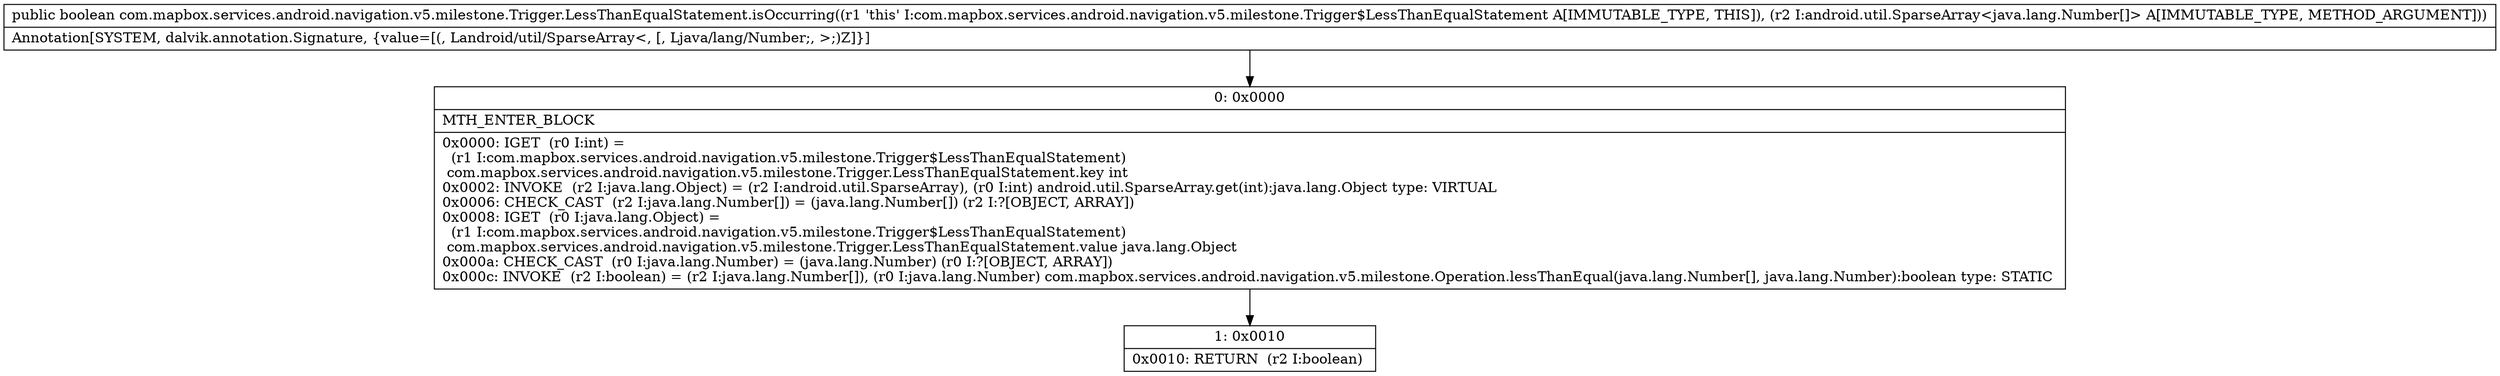 digraph "CFG forcom.mapbox.services.android.navigation.v5.milestone.Trigger.LessThanEqualStatement.isOccurring(Landroid\/util\/SparseArray;)Z" {
Node_0 [shape=record,label="{0\:\ 0x0000|MTH_ENTER_BLOCK\l|0x0000: IGET  (r0 I:int) = \l  (r1 I:com.mapbox.services.android.navigation.v5.milestone.Trigger$LessThanEqualStatement)\l com.mapbox.services.android.navigation.v5.milestone.Trigger.LessThanEqualStatement.key int \l0x0002: INVOKE  (r2 I:java.lang.Object) = (r2 I:android.util.SparseArray), (r0 I:int) android.util.SparseArray.get(int):java.lang.Object type: VIRTUAL \l0x0006: CHECK_CAST  (r2 I:java.lang.Number[]) = (java.lang.Number[]) (r2 I:?[OBJECT, ARRAY]) \l0x0008: IGET  (r0 I:java.lang.Object) = \l  (r1 I:com.mapbox.services.android.navigation.v5.milestone.Trigger$LessThanEqualStatement)\l com.mapbox.services.android.navigation.v5.milestone.Trigger.LessThanEqualStatement.value java.lang.Object \l0x000a: CHECK_CAST  (r0 I:java.lang.Number) = (java.lang.Number) (r0 I:?[OBJECT, ARRAY]) \l0x000c: INVOKE  (r2 I:boolean) = (r2 I:java.lang.Number[]), (r0 I:java.lang.Number) com.mapbox.services.android.navigation.v5.milestone.Operation.lessThanEqual(java.lang.Number[], java.lang.Number):boolean type: STATIC \l}"];
Node_1 [shape=record,label="{1\:\ 0x0010|0x0010: RETURN  (r2 I:boolean) \l}"];
MethodNode[shape=record,label="{public boolean com.mapbox.services.android.navigation.v5.milestone.Trigger.LessThanEqualStatement.isOccurring((r1 'this' I:com.mapbox.services.android.navigation.v5.milestone.Trigger$LessThanEqualStatement A[IMMUTABLE_TYPE, THIS]), (r2 I:android.util.SparseArray\<java.lang.Number[]\> A[IMMUTABLE_TYPE, METHOD_ARGUMENT]))  | Annotation[SYSTEM, dalvik.annotation.Signature, \{value=[(, Landroid\/util\/SparseArray\<, [, Ljava\/lang\/Number;, \>;)Z]\}]\l}"];
MethodNode -> Node_0;
Node_0 -> Node_1;
}

